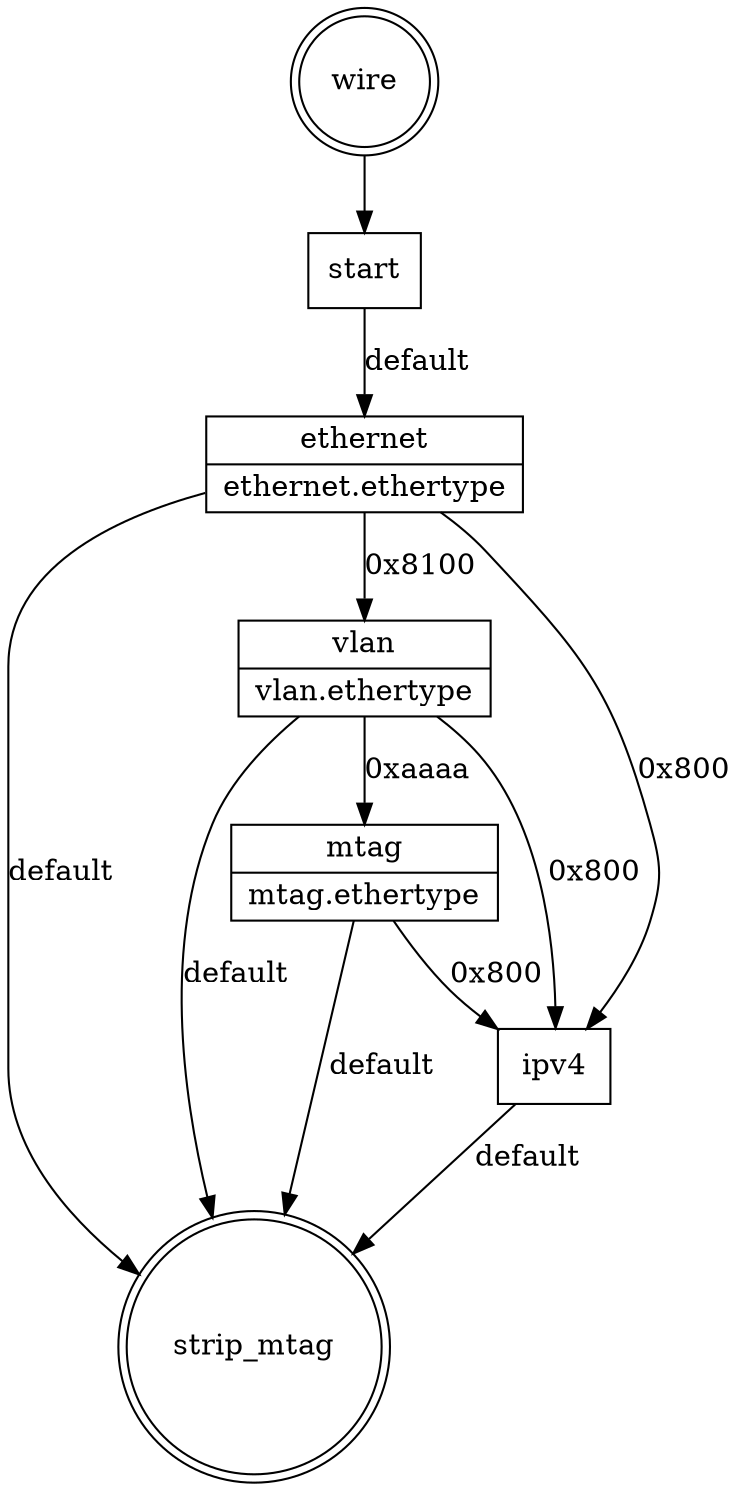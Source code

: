 digraph g {
   wire [shape=doublecircle];
   __table_strip_mtag [label=strip_mtag shape=doublecircle];
   wire -> start
   start [shape=record label="{start}"];
   start -> ethernet [label="default"];
   ethernet [shape=record label="{ethernet | {ethernet.ethertype}}"];
   ethernet -> vlan [label="0x8100"];
   vlan [shape=record label="{vlan | {vlan.ethertype}}"];
   vlan -> mtag [label="0xaaaa"];
   mtag [shape=record label="{mtag | {mtag.ethertype}}"];
   mtag -> ipv4 [label="0x800"];
   ipv4 [shape=record label="{ipv4}"];
   ipv4 -> __table_strip_mtag [label="default"];
   mtag -> __table_strip_mtag [label="default"];
   vlan -> ipv4 [label="0x800"];
   vlan -> __table_strip_mtag [label="default"];
   ethernet -> ipv4 [label="0x800"];
   ethernet -> __table_strip_mtag [label="default"];
}
